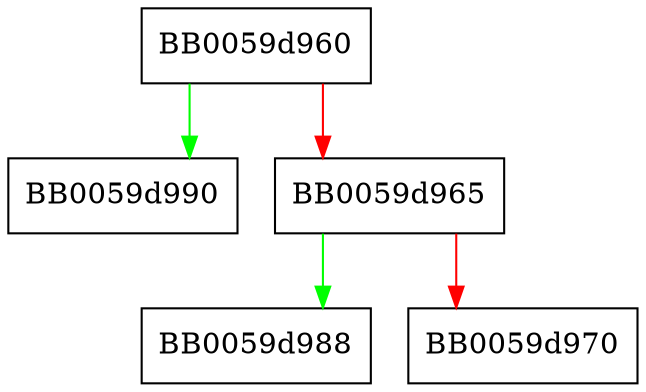 digraph OSSL_DECODER_settable_ctx_params {
  node [shape="box"];
  graph [splines=ortho];
  BB0059d960 -> BB0059d990 [color="green"];
  BB0059d960 -> BB0059d965 [color="red"];
  BB0059d965 -> BB0059d988 [color="green"];
  BB0059d965 -> BB0059d970 [color="red"];
}